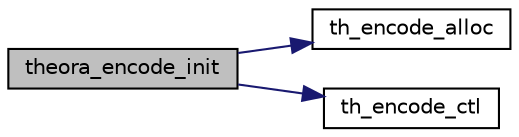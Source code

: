 digraph "theora_encode_init"
{
  edge [fontname="Helvetica",fontsize="10",labelfontname="Helvetica",labelfontsize="10"];
  node [fontname="Helvetica",fontsize="10",shape=record];
  rankdir="LR";
  Node1 [label="theora_encode_init",height=0.2,width=0.4,color="black", fillcolor="grey75", style="filled", fontcolor="black"];
  Node1 -> Node2 [color="midnightblue",fontsize="10",style="solid",fontname="Helvetica"];
  Node2 [label="th_encode_alloc",height=0.2,width=0.4,color="black", fillcolor="white", style="filled",URL="$group__encfuncs.html#gaa91e47bc9dd5f6ee52045bd7b815e5a7"];
  Node1 -> Node3 [color="midnightblue",fontsize="10",style="solid",fontname="Helvetica"];
  Node3 [label="th_encode_ctl",height=0.2,width=0.4,color="black", fillcolor="white", style="filled",URL="$group__encfuncs.html#ga3a427f6514dfdc01ea72172c469d51d9"];
}
